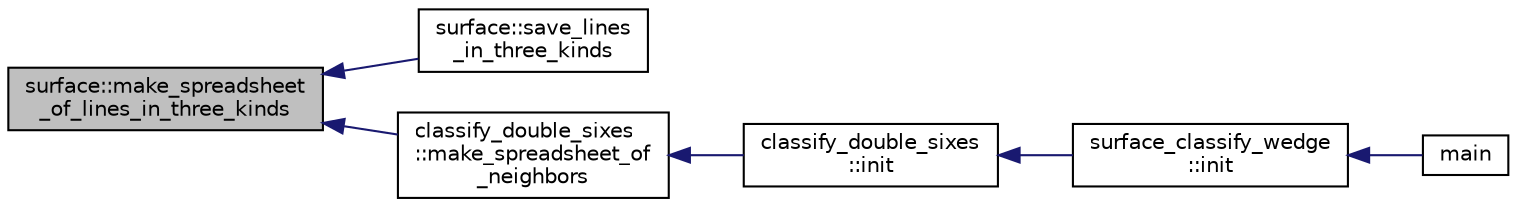 digraph "surface::make_spreadsheet_of_lines_in_three_kinds"
{
  edge [fontname="Helvetica",fontsize="10",labelfontname="Helvetica",labelfontsize="10"];
  node [fontname="Helvetica",fontsize="10",shape=record];
  rankdir="LR";
  Node3790 [label="surface::make_spreadsheet\l_of_lines_in_three_kinds",height=0.2,width=0.4,color="black", fillcolor="grey75", style="filled", fontcolor="black"];
  Node3790 -> Node3791 [dir="back",color="midnightblue",fontsize="10",style="solid",fontname="Helvetica"];
  Node3791 [label="surface::save_lines\l_in_three_kinds",height=0.2,width=0.4,color="black", fillcolor="white", style="filled",URL="$d5/d88/classsurface.html#ad8794c6be4f15f91112cd9b716357400"];
  Node3790 -> Node3792 [dir="back",color="midnightblue",fontsize="10",style="solid",fontname="Helvetica"];
  Node3792 [label="classify_double_sixes\l::make_spreadsheet_of\l_neighbors",height=0.2,width=0.4,color="black", fillcolor="white", style="filled",URL="$dd/d23/classclassify__double__sixes.html#ab1b80dac9133d50c5229ef25ca774aaa"];
  Node3792 -> Node3793 [dir="back",color="midnightblue",fontsize="10",style="solid",fontname="Helvetica"];
  Node3793 [label="classify_double_sixes\l::init",height=0.2,width=0.4,color="black", fillcolor="white", style="filled",URL="$dd/d23/classclassify__double__sixes.html#a8c5c41d5124b35379d626480ff225f7b"];
  Node3793 -> Node3794 [dir="back",color="midnightblue",fontsize="10",style="solid",fontname="Helvetica"];
  Node3794 [label="surface_classify_wedge\l::init",height=0.2,width=0.4,color="black", fillcolor="white", style="filled",URL="$d7/d5c/classsurface__classify__wedge.html#a43302106663b307aa8274a5112a7010a"];
  Node3794 -> Node3795 [dir="back",color="midnightblue",fontsize="10",style="solid",fontname="Helvetica"];
  Node3795 [label="main",height=0.2,width=0.4,color="black", fillcolor="white", style="filled",URL="$df/df8/surface__classify_8_c.html#a217dbf8b442f20279ea00b898af96f52"];
}
